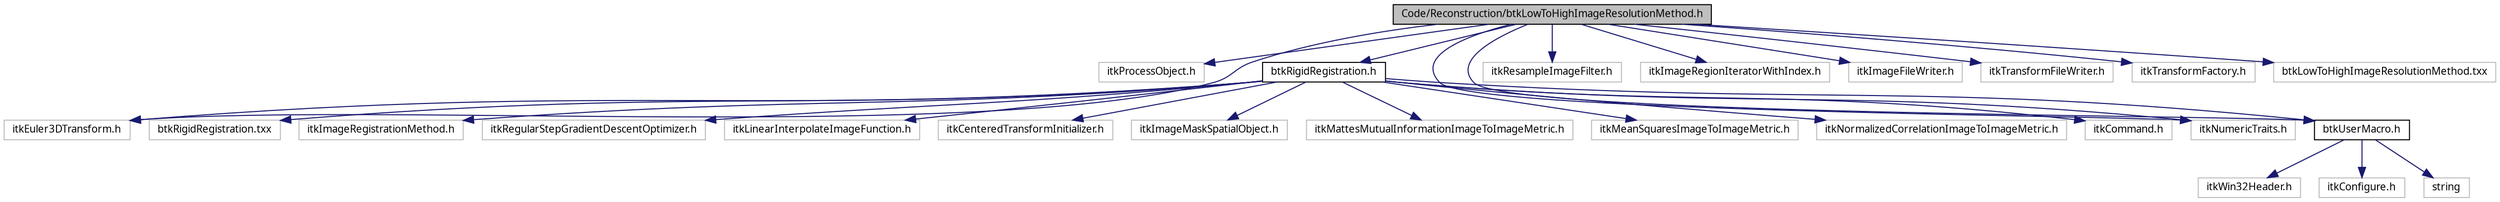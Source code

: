 digraph G
{
  edge [fontname="FreeSans.ttf",fontsize="10",labelfontname="FreeSans.ttf",labelfontsize="10"];
  node [fontname="FreeSans.ttf",fontsize="10",shape=record];
  Node1 [label="Code/Reconstruction/btkLowToHighImageResolutionMethod.h",height=0.2,width=0.4,color="black", fillcolor="grey75", style="filled" fontcolor="black"];
  Node1 -> Node2 [color="midnightblue",fontsize="10",style="solid",fontname="FreeSans.ttf"];
  Node2 [label="itkProcessObject.h",height=0.2,width=0.4,color="grey75", fillcolor="white", style="filled"];
  Node1 -> Node3 [color="midnightblue",fontsize="10",style="solid",fontname="FreeSans.ttf"];
  Node3 [label="itkEuler3DTransform.h",height=0.2,width=0.4,color="grey75", fillcolor="white", style="filled"];
  Node1 -> Node4 [color="midnightblue",fontsize="10",style="solid",fontname="FreeSans.ttf"];
  Node4 [label="itkResampleImageFilter.h",height=0.2,width=0.4,color="grey75", fillcolor="white", style="filled"];
  Node1 -> Node5 [color="midnightblue",fontsize="10",style="solid",fontname="FreeSans.ttf"];
  Node5 [label="itkImageRegionIteratorWithIndex.h",height=0.2,width=0.4,color="grey75", fillcolor="white", style="filled"];
  Node1 -> Node6 [color="midnightblue",fontsize="10",style="solid",fontname="FreeSans.ttf"];
  Node6 [label="btkRigidRegistration.h",height=0.2,width=0.4,color="black", fillcolor="white", style="filled",URL="$btk_rigid_registration_8h.html"];
  Node6 -> Node7 [color="midnightblue",fontsize="10",style="solid",fontname="FreeSans.ttf"];
  Node7 [label="itkImageRegistrationMethod.h",height=0.2,width=0.4,color="grey75", fillcolor="white", style="filled"];
  Node6 -> Node8 [color="midnightblue",fontsize="10",style="solid",fontname="FreeSans.ttf"];
  Node8 [label="itkRegularStepGradientDescentOptimizer.h",height=0.2,width=0.4,color="grey75", fillcolor="white", style="filled"];
  Node6 -> Node9 [color="midnightblue",fontsize="10",style="solid",fontname="FreeSans.ttf"];
  Node9 [label="itkLinearInterpolateImageFunction.h",height=0.2,width=0.4,color="grey75", fillcolor="white", style="filled"];
  Node6 -> Node3 [color="midnightblue",fontsize="10",style="solid",fontname="FreeSans.ttf"];
  Node6 -> Node10 [color="midnightblue",fontsize="10",style="solid",fontname="FreeSans.ttf"];
  Node10 [label="itkCenteredTransformInitializer.h",height=0.2,width=0.4,color="grey75", fillcolor="white", style="filled"];
  Node6 -> Node11 [color="midnightblue",fontsize="10",style="solid",fontname="FreeSans.ttf"];
  Node11 [label="itkImageMaskSpatialObject.h",height=0.2,width=0.4,color="grey75", fillcolor="white", style="filled"];
  Node6 -> Node12 [color="midnightblue",fontsize="10",style="solid",fontname="FreeSans.ttf"];
  Node12 [label="itkMattesMutualInformationImageToImageMetric.h",height=0.2,width=0.4,color="grey75", fillcolor="white", style="filled"];
  Node6 -> Node13 [color="midnightblue",fontsize="10",style="solid",fontname="FreeSans.ttf"];
  Node13 [label="itkMeanSquaresImageToImageMetric.h",height=0.2,width=0.4,color="grey75", fillcolor="white", style="filled"];
  Node6 -> Node14 [color="midnightblue",fontsize="10",style="solid",fontname="FreeSans.ttf"];
  Node14 [label="itkNormalizedCorrelationImageToImageMetric.h",height=0.2,width=0.4,color="grey75", fillcolor="white", style="filled"];
  Node6 -> Node15 [color="midnightblue",fontsize="10",style="solid",fontname="FreeSans.ttf"];
  Node15 [label="itkNumericTraits.h",height=0.2,width=0.4,color="grey75", fillcolor="white", style="filled"];
  Node6 -> Node16 [color="midnightblue",fontsize="10",style="solid",fontname="FreeSans.ttf"];
  Node16 [label="btkUserMacro.h",height=0.2,width=0.4,color="black", fillcolor="white", style="filled",URL="$btk_user_macro_8h.html"];
  Node16 -> Node17 [color="midnightblue",fontsize="10",style="solid",fontname="FreeSans.ttf"];
  Node17 [label="itkWin32Header.h",height=0.2,width=0.4,color="grey75", fillcolor="white", style="filled"];
  Node16 -> Node18 [color="midnightblue",fontsize="10",style="solid",fontname="FreeSans.ttf"];
  Node18 [label="itkConfigure.h",height=0.2,width=0.4,color="grey75", fillcolor="white", style="filled"];
  Node16 -> Node19 [color="midnightblue",fontsize="10",style="solid",fontname="FreeSans.ttf"];
  Node19 [label="string",height=0.2,width=0.4,color="grey75", fillcolor="white", style="filled"];
  Node6 -> Node20 [color="midnightblue",fontsize="10",style="solid",fontname="FreeSans.ttf"];
  Node20 [label="itkCommand.h",height=0.2,width=0.4,color="grey75", fillcolor="white", style="filled"];
  Node6 -> Node21 [color="midnightblue",fontsize="10",style="solid",fontname="FreeSans.ttf"];
  Node21 [label="btkRigidRegistration.txx",height=0.2,width=0.4,color="grey75", fillcolor="white", style="filled"];
  Node1 -> Node22 [color="midnightblue",fontsize="10",style="solid",fontname="FreeSans.ttf"];
  Node22 [label="itkImageFileWriter.h",height=0.2,width=0.4,color="grey75", fillcolor="white", style="filled"];
  Node1 -> Node23 [color="midnightblue",fontsize="10",style="solid",fontname="FreeSans.ttf"];
  Node23 [label="itkTransformFileWriter.h",height=0.2,width=0.4,color="grey75", fillcolor="white", style="filled"];
  Node1 -> Node24 [color="midnightblue",fontsize="10",style="solid",fontname="FreeSans.ttf"];
  Node24 [label="itkTransformFactory.h",height=0.2,width=0.4,color="grey75", fillcolor="white", style="filled"];
  Node1 -> Node15 [color="midnightblue",fontsize="10",style="solid",fontname="FreeSans.ttf"];
  Node1 -> Node16 [color="midnightblue",fontsize="10",style="solid",fontname="FreeSans.ttf"];
  Node1 -> Node25 [color="midnightblue",fontsize="10",style="solid",fontname="FreeSans.ttf"];
  Node25 [label="btkLowToHighImageResolutionMethod.txx",height=0.2,width=0.4,color="grey75", fillcolor="white", style="filled"];
}
